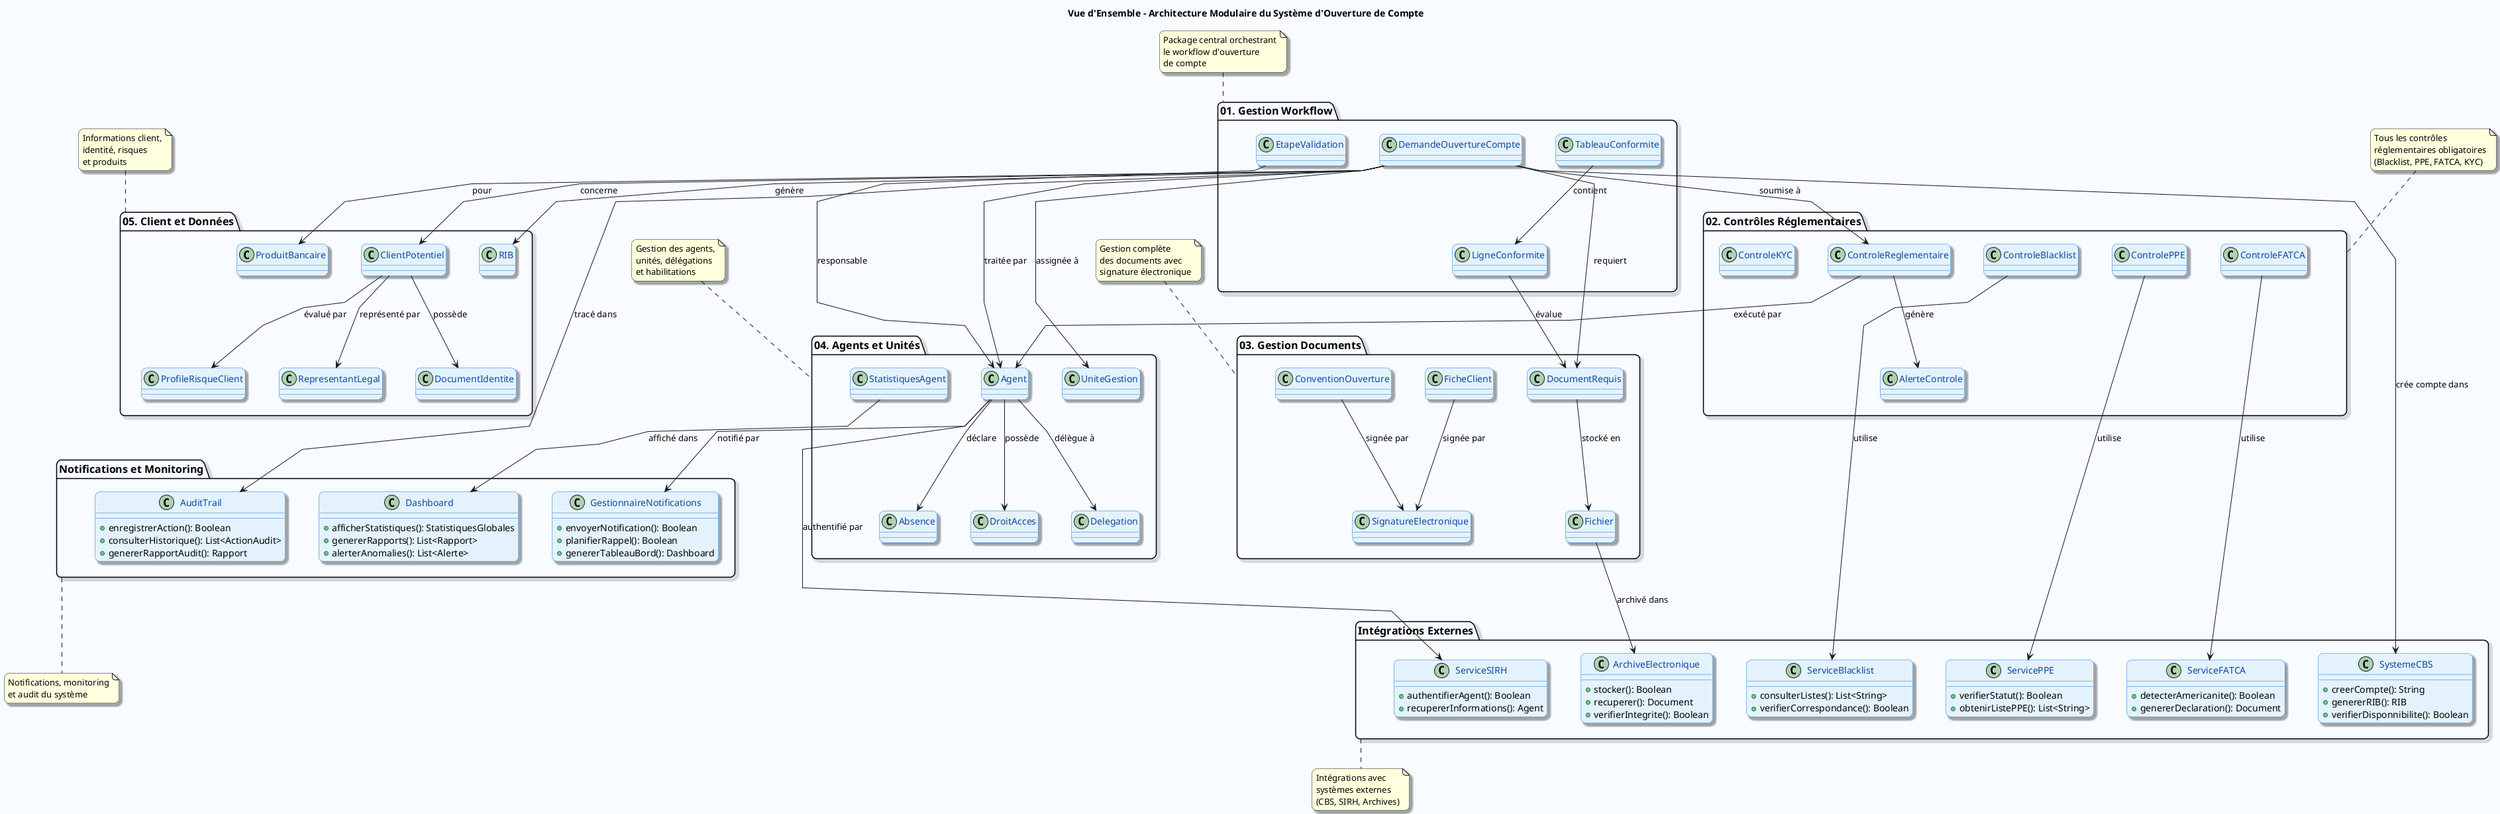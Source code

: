 @startuml VueEnsembleArchitecture
skinparam linetype polyline
skinparam backgroundColor #F8FBFF
skinparam classBorderColor #1976D2
skinparam classFontColor #0D47A1
skinparam classBackgroundColor #E3F2FD
skinparam classFontSize 14
skinparam packageFontSize 16
skinparam shadowing true
skinparam roundCorner 15
skinparam nodesep 50
skinparam ranksep 40

title Vue d'Ensemble - Architecture Modulaire du Système d'Ouverture de Compte

package "01. Gestion Workflow" as Workflow {
  class DemandeOuvertureCompte
  class EtapeValidation  
  class TableauConformite
  class LigneConformite
}

package "02. Contrôles Réglementaires" as Controles {
  class ControleReglementaire
  class ControleBlacklist
  class ControlePPE
  class ControleFATCA
  class ControleKYC
  class AlerteControle
}

package "03. Gestion Documents" as Documents {
  class DocumentRequis
  class FicheClient
  class ConventionOuverture
  class SignatureElectronique
  class Fichier
}

package "04. Agents et Unités" as Agents {
  class Agent
  class UniteGestion
  class Delegation
  class Absence
  class DroitAcces
  class StatistiquesAgent
}

package "05. Client et Données" as Client {
  class ClientPotentiel
  class DocumentIdentite
  class ProfileRisqueClient
  class RepresentantLegal
  class RIB
  class ProduitBancaire
}

package "Intégrations Externes" as Externes {
  class ServiceBlacklist {
    + consulterListes(): List<String>
    + verifierCorrespondance(): Boolean
  }
  
  class ServicePPE {
    + verifierStatut(): Boolean
    + obtenirListePPE(): List<String>
  }
  
  class ServiceFATCA {
    + detecterAmericanite(): Boolean
    + genererDeclaration(): Document
  }
  
  class ServiceSIRH {
    + authentifierAgent(): Boolean
    + recupererInformations(): Agent
  }
  
  class SystemeCBS {
    + creerCompte(): String
    + genererRIB(): RIB
    + verifierDisponnibilite(): Boolean
  }
  
  class ArchiveElectronique {
    + stocker(): Boolean
    + recuperer(): Document
    + verifierIntegrite(): Boolean
  }
}

package "Notifications et Monitoring" as Notifications {
  class GestionnaireNotifications {
    + envoyerNotification(): Boolean
    + planifierRappel(): Boolean
    + genererTableauBord(): Dashboard
  }
  
  class Dashboard {
    + afficherStatistiques(): StatistiquesGlobales
    + genererRapports(): List<Rapport>
    + alerterAnomalies(): List<Alerte>
  }
  
  class AuditTrail {
    + enregistrerAction(): Boolean
    + consulterHistorique(): List<ActionAudit>
    + genererRapportAudit(): Rapport
  }
}

' Relations inter-packages principales
DemandeOuvertureCompte --> ClientPotentiel : "concerne"
DemandeOuvertureCompte --> Agent : "traitée par"
DemandeOuvertureCompte --> UniteGestion : "assignée à"
DemandeOuvertureCompte --> DocumentRequis : "requiert"
DemandeOuvertureCompte --> ControleReglementaire : "soumise à"

EtapeValidation --> Agent : "responsable"
TableauConformite --> LigneConformite : "contient"
LigneConformite --> DocumentRequis : "évalue"

ControleReglementaire --> Agent : "exécuté par"
ControleReglementaire --> AlerteControle : "génère"
ControleBlacklist --> ServiceBlacklist : "utilise"
ControlePPE --> ServicePPE : "utilise"
ControleFATCA --> ServiceFATCA : "utilise"

DocumentRequis --> Fichier : "stocké en"
FicheClient --> SignatureElectronique : "signée par"
ConventionOuverture --> SignatureElectronique : "signée par"

Agent --> ServiceSIRH : "authentifié par"
Agent --> Delegation : "délègue à"
Agent --> Absence : "déclare"
Agent --> DroitAcces : "possède"

ClientPotentiel --> DocumentIdentite : "possède"
ClientPotentiel --> ProfileRisqueClient : "évalué par"
ClientPotentiel --> RepresentantLegal : "représenté par"
DemandeOuvertureCompte --> RIB : "génère"
DemandeOuvertureCompte --> ProduitBancaire : "pour"

' Relations avec systèmes externes
DemandeOuvertureCompte --> SystemeCBS : "crée compte dans"
Fichier --> ArchiveElectronique : "archivé dans"
Agent --> GestionnaireNotifications : "notifié par"
StatistiquesAgent --> Dashboard : "affiché dans"
DemandeOuvertureCompte --> AuditTrail : "tracé dans"

note top of Workflow : Package central orchestrant\nle workflow d'ouverture\nde compte
note top of Controles : Tous les contrôles\nréglementaires obligatoires\n(Blacklist, PPE, FATCA, KYC)
note top of Documents : Gestion complète\ndes documents avec\nsignature électronique
note top of Agents : Gestion des agents,\nunités, délégations\net habilitations
note top of Client : Informations client,\nidentité, risques\net produits
note bottom of Externes : Intégrations avec\nsystèmes externes\n(CBS, SIRH, Archives)
note bottom of Notifications : Notifications, monitoring\net audit du système

@enduml
